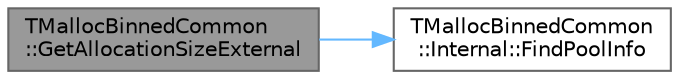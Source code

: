 digraph "TMallocBinnedCommon::GetAllocationSizeExternal"
{
 // INTERACTIVE_SVG=YES
 // LATEX_PDF_SIZE
  bgcolor="transparent";
  edge [fontname=Helvetica,fontsize=10,labelfontname=Helvetica,labelfontsize=10];
  node [fontname=Helvetica,fontsize=10,shape=box,height=0.2,width=0.4];
  rankdir="LR";
  Node1 [id="Node000001",label="TMallocBinnedCommon\l::GetAllocationSizeExternal",height=0.2,width=0.4,color="gray40", fillcolor="grey60", style="filled", fontcolor="black",tooltip=" "];
  Node1 -> Node2 [id="edge1_Node000001_Node000002",color="steelblue1",style="solid",tooltip=" "];
  Node2 [id="Node000002",label="TMallocBinnedCommon\l::Internal::FindPoolInfo",height=0.2,width=0.4,color="grey40", fillcolor="white", style="filled",URL="$d3/d57/structTMallocBinnedCommon_1_1Internal.html#a7f23322507b4e6ab4372a4109974b1ba",tooltip=" "];
}
